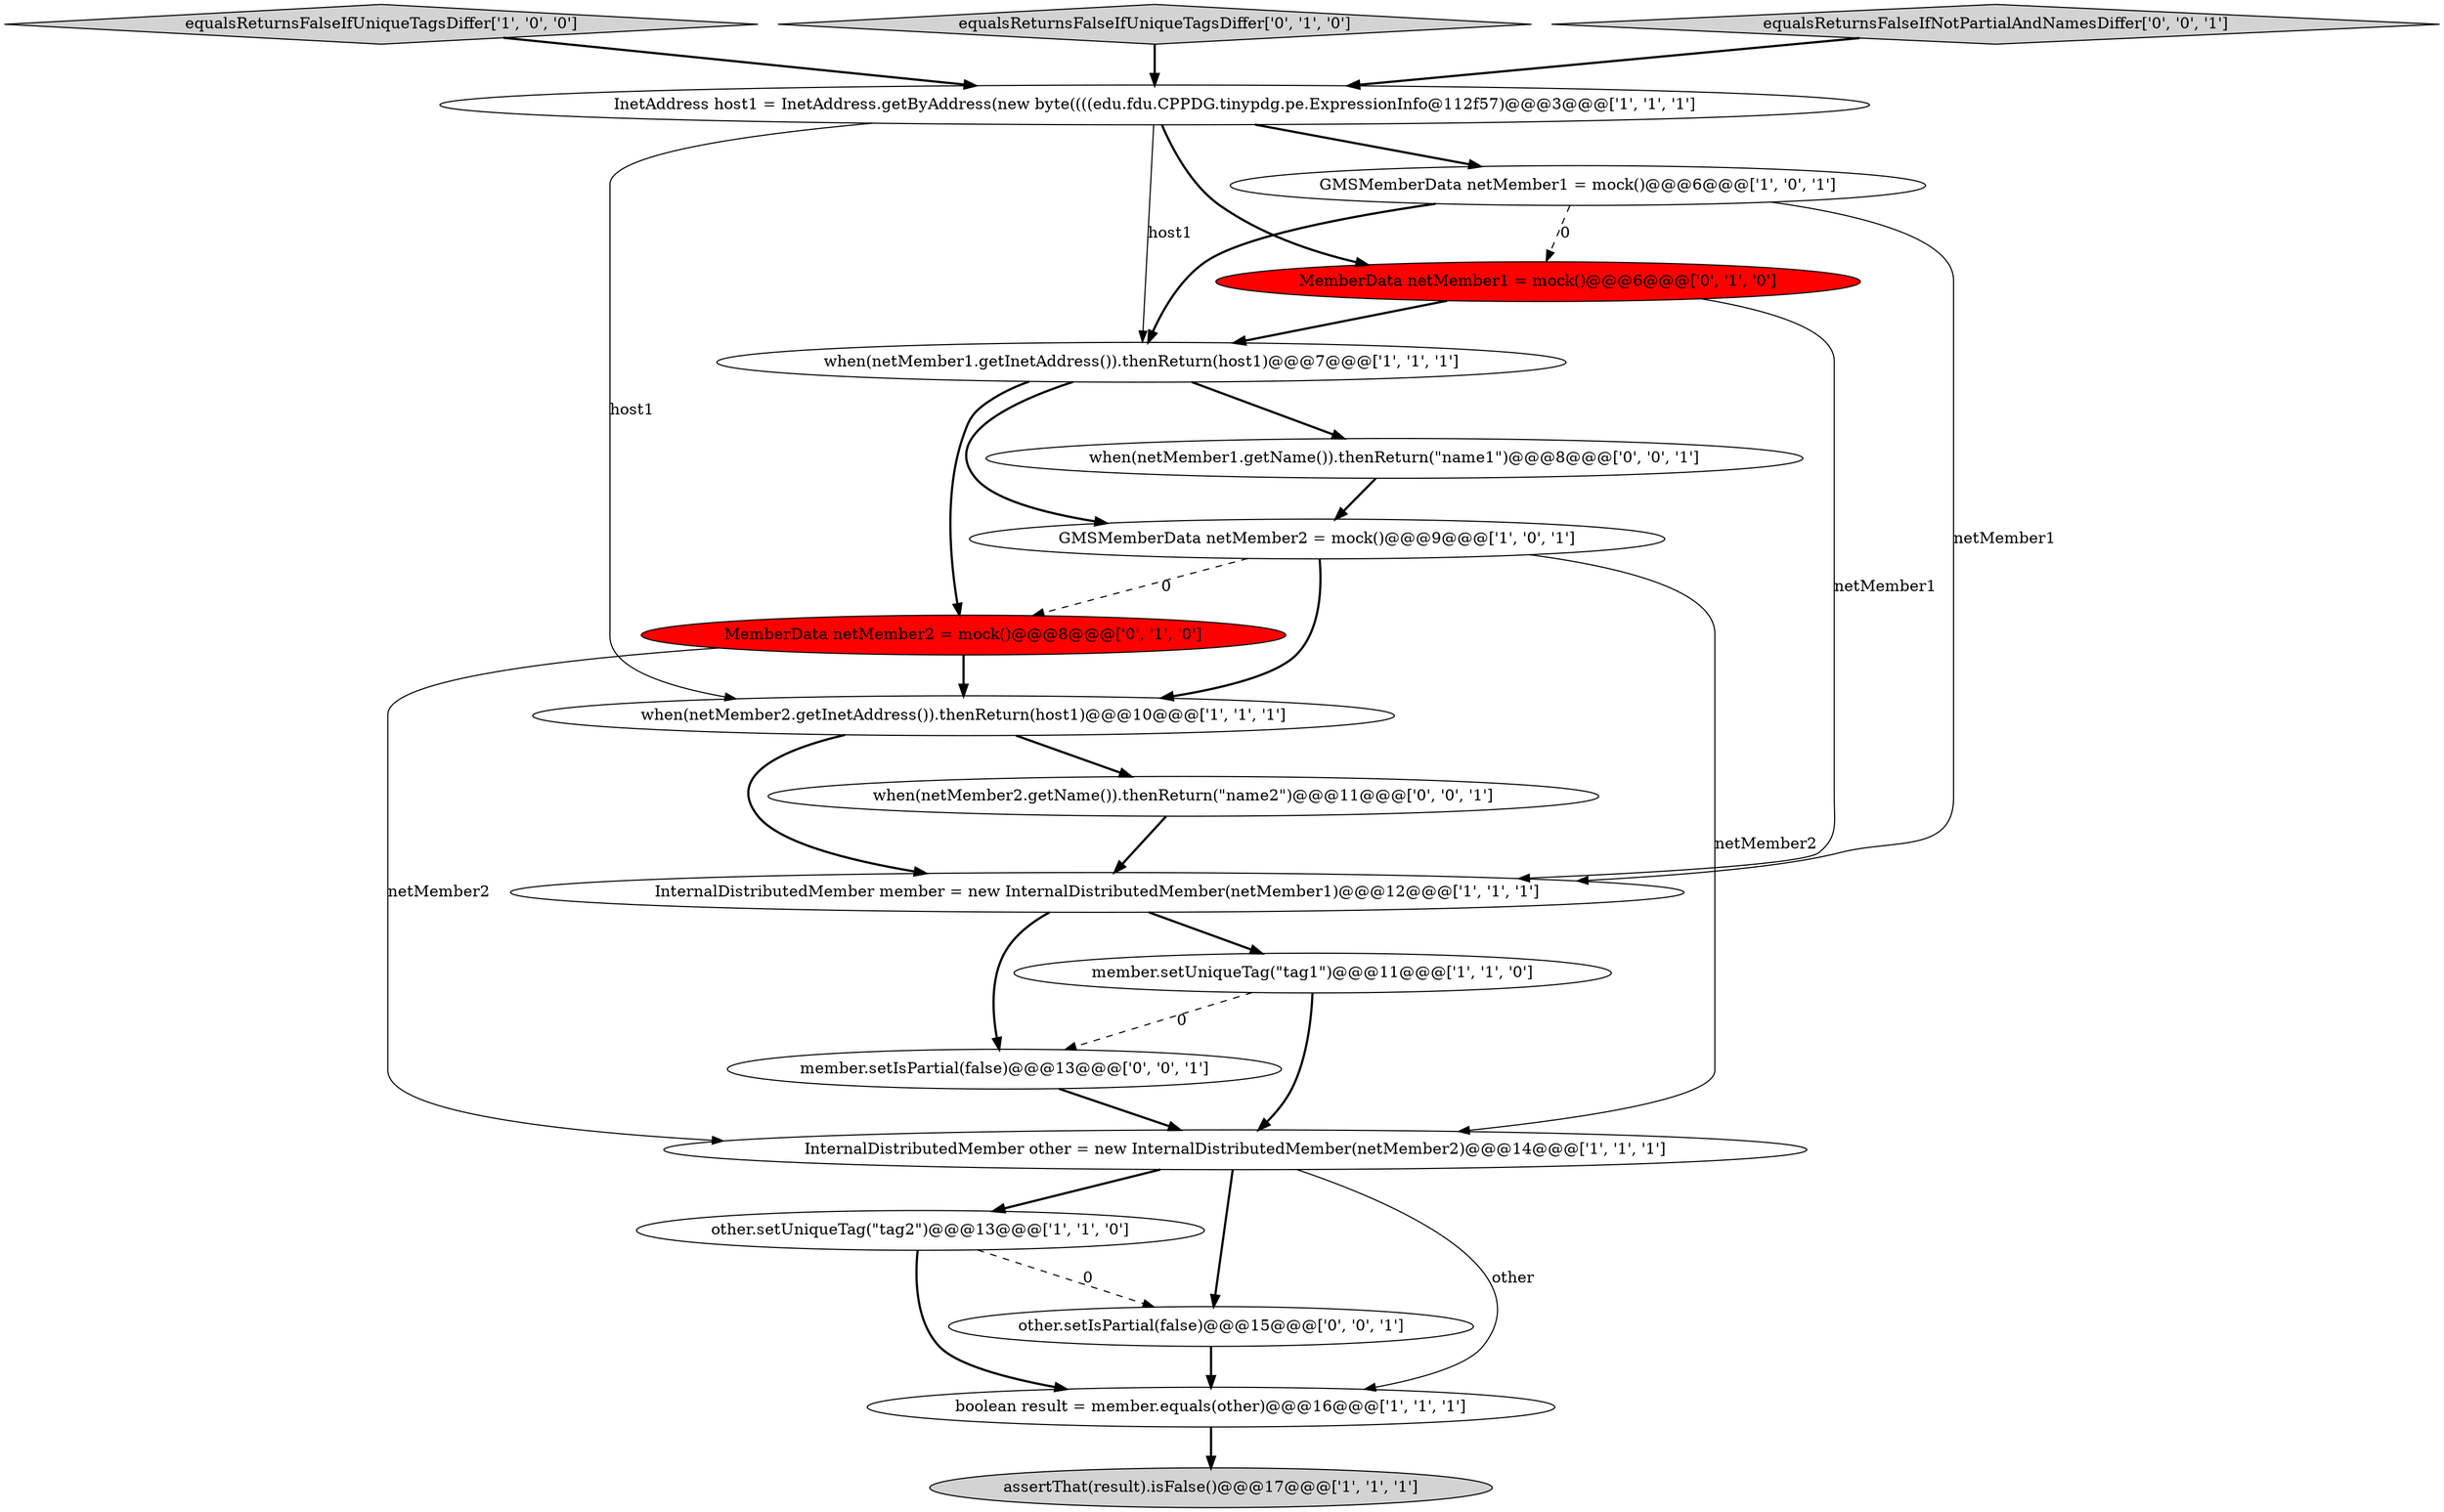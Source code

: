 digraph {
14 [style = filled, label = "MemberData netMember1 = mock()@@@6@@@['0', '1', '0']", fillcolor = red, shape = ellipse image = "AAA1AAABBB2BBB"];
0 [style = filled, label = "InetAddress host1 = InetAddress.getByAddress(new byte((((edu.fdu.CPPDG.tinypdg.pe.ExpressionInfo@112f57)@@@3@@@['1', '1', '1']", fillcolor = white, shape = ellipse image = "AAA0AAABBB1BBB"];
11 [style = filled, label = "member.setUniqueTag(\"tag1\")@@@11@@@['1', '1', '0']", fillcolor = white, shape = ellipse image = "AAA0AAABBB1BBB"];
3 [style = filled, label = "when(netMember2.getInetAddress()).thenReturn(host1)@@@10@@@['1', '1', '1']", fillcolor = white, shape = ellipse image = "AAA0AAABBB1BBB"];
6 [style = filled, label = "equalsReturnsFalseIfUniqueTagsDiffer['1', '0', '0']", fillcolor = lightgray, shape = diamond image = "AAA0AAABBB1BBB"];
9 [style = filled, label = "assertThat(result).isFalse()@@@17@@@['1', '1', '1']", fillcolor = lightgray, shape = ellipse image = "AAA0AAABBB1BBB"];
4 [style = filled, label = "InternalDistributedMember member = new InternalDistributedMember(netMember1)@@@12@@@['1', '1', '1']", fillcolor = white, shape = ellipse image = "AAA0AAABBB1BBB"];
18 [style = filled, label = "when(netMember1.getName()).thenReturn(\"name1\")@@@8@@@['0', '0', '1']", fillcolor = white, shape = ellipse image = "AAA0AAABBB3BBB"];
5 [style = filled, label = "other.setUniqueTag(\"tag2\")@@@13@@@['1', '1', '0']", fillcolor = white, shape = ellipse image = "AAA0AAABBB1BBB"];
19 [style = filled, label = "when(netMember2.getName()).thenReturn(\"name2\")@@@11@@@['0', '0', '1']", fillcolor = white, shape = ellipse image = "AAA0AAABBB3BBB"];
10 [style = filled, label = "GMSMemberData netMember1 = mock()@@@6@@@['1', '0', '1']", fillcolor = white, shape = ellipse image = "AAA0AAABBB1BBB"];
13 [style = filled, label = "equalsReturnsFalseIfUniqueTagsDiffer['0', '1', '0']", fillcolor = lightgray, shape = diamond image = "AAA0AAABBB2BBB"];
1 [style = filled, label = "GMSMemberData netMember2 = mock()@@@9@@@['1', '0', '1']", fillcolor = white, shape = ellipse image = "AAA0AAABBB1BBB"];
7 [style = filled, label = "when(netMember1.getInetAddress()).thenReturn(host1)@@@7@@@['1', '1', '1']", fillcolor = white, shape = ellipse image = "AAA0AAABBB1BBB"];
15 [style = filled, label = "member.setIsPartial(false)@@@13@@@['0', '0', '1']", fillcolor = white, shape = ellipse image = "AAA0AAABBB3BBB"];
16 [style = filled, label = "other.setIsPartial(false)@@@15@@@['0', '0', '1']", fillcolor = white, shape = ellipse image = "AAA0AAABBB3BBB"];
17 [style = filled, label = "equalsReturnsFalseIfNotPartialAndNamesDiffer['0', '0', '1']", fillcolor = lightgray, shape = diamond image = "AAA0AAABBB3BBB"];
8 [style = filled, label = "InternalDistributedMember other = new InternalDistributedMember(netMember2)@@@14@@@['1', '1', '1']", fillcolor = white, shape = ellipse image = "AAA0AAABBB1BBB"];
2 [style = filled, label = "boolean result = member.equals(other)@@@16@@@['1', '1', '1']", fillcolor = white, shape = ellipse image = "AAA0AAABBB1BBB"];
12 [style = filled, label = "MemberData netMember2 = mock()@@@8@@@['0', '1', '0']", fillcolor = red, shape = ellipse image = "AAA1AAABBB2BBB"];
8->16 [style = bold, label=""];
7->1 [style = bold, label=""];
14->4 [style = solid, label="netMember1"];
7->12 [style = bold, label=""];
11->15 [style = dashed, label="0"];
4->15 [style = bold, label=""];
0->7 [style = solid, label="host1"];
1->3 [style = bold, label=""];
6->0 [style = bold, label=""];
2->9 [style = bold, label=""];
10->4 [style = solid, label="netMember1"];
16->2 [style = bold, label=""];
10->7 [style = bold, label=""];
3->4 [style = bold, label=""];
14->7 [style = bold, label=""];
12->8 [style = solid, label="netMember2"];
5->16 [style = dashed, label="0"];
8->2 [style = solid, label="other"];
1->12 [style = dashed, label="0"];
5->2 [style = bold, label=""];
0->10 [style = bold, label=""];
0->14 [style = bold, label=""];
17->0 [style = bold, label=""];
8->5 [style = bold, label=""];
18->1 [style = bold, label=""];
3->19 [style = bold, label=""];
7->18 [style = bold, label=""];
11->8 [style = bold, label=""];
12->3 [style = bold, label=""];
19->4 [style = bold, label=""];
4->11 [style = bold, label=""];
0->3 [style = solid, label="host1"];
15->8 [style = bold, label=""];
1->8 [style = solid, label="netMember2"];
10->14 [style = dashed, label="0"];
13->0 [style = bold, label=""];
}
